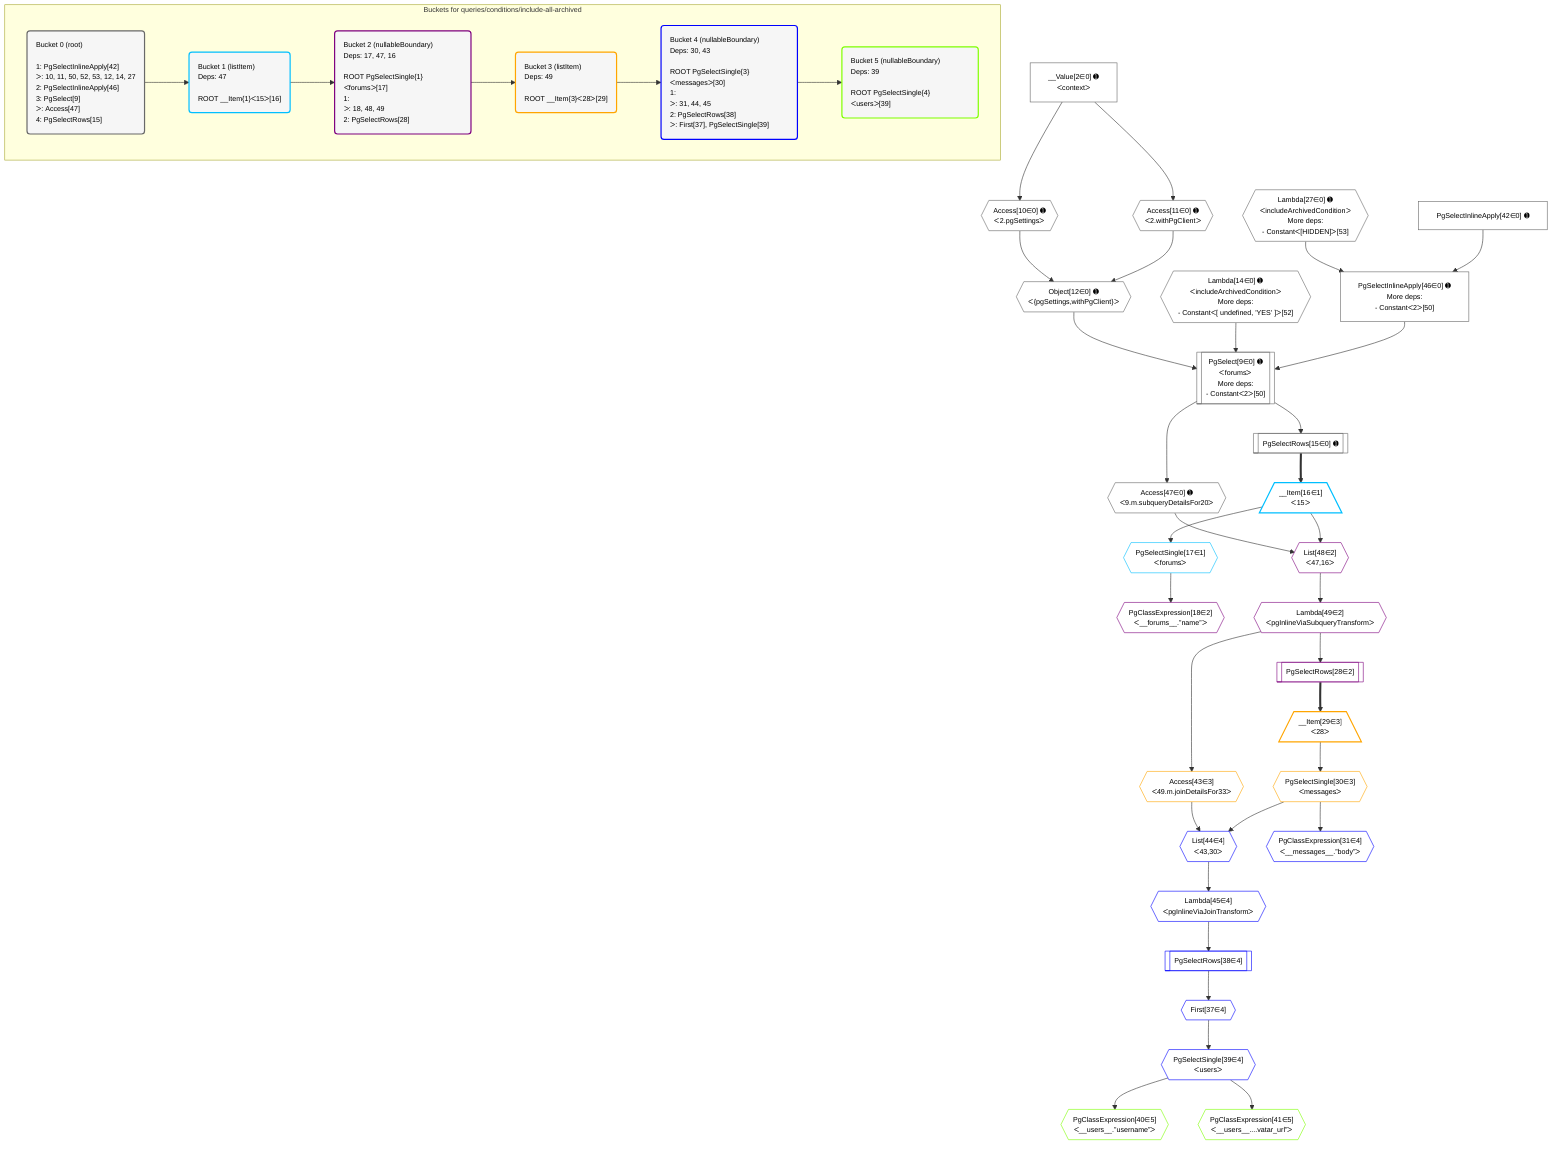 %%{init: {'themeVariables': { 'fontSize': '12px'}}}%%
graph TD
    classDef path fill:#eee,stroke:#000,color:#000
    classDef plan fill:#fff,stroke-width:1px,color:#000
    classDef itemplan fill:#fff,stroke-width:2px,color:#000
    classDef unbatchedplan fill:#dff,stroke-width:1px,color:#000
    classDef sideeffectplan fill:#fcc,stroke-width:2px,color:#000
    classDef bucket fill:#f6f6f6,color:#000,stroke-width:2px,text-align:left

    subgraph "Buckets for queries/conditions/include-all-archived"
    Bucket0("Bucket 0 (root)<br /><br />1: PgSelectInlineApply[42]<br />ᐳ: 10, 11, 50, 52, 53, 12, 14, 27<br />2: PgSelectInlineApply[46]<br />3: PgSelect[9]<br />ᐳ: Access[47]<br />4: PgSelectRows[15]"):::bucket
    Bucket1("Bucket 1 (listItem)<br />Deps: 47<br /><br />ROOT __Item{1}ᐸ15ᐳ[16]"):::bucket
    Bucket2("Bucket 2 (nullableBoundary)<br />Deps: 17, 47, 16<br /><br />ROOT PgSelectSingle{1}ᐸforumsᐳ[17]<br />1: <br />ᐳ: 18, 48, 49<br />2: PgSelectRows[28]"):::bucket
    Bucket3("Bucket 3 (listItem)<br />Deps: 49<br /><br />ROOT __Item{3}ᐸ28ᐳ[29]"):::bucket
    Bucket4("Bucket 4 (nullableBoundary)<br />Deps: 30, 43<br /><br />ROOT PgSelectSingle{3}ᐸmessagesᐳ[30]<br />1: <br />ᐳ: 31, 44, 45<br />2: PgSelectRows[38]<br />ᐳ: First[37], PgSelectSingle[39]"):::bucket
    Bucket5("Bucket 5 (nullableBoundary)<br />Deps: 39<br /><br />ROOT PgSelectSingle{4}ᐸusersᐳ[39]"):::bucket
    end
    Bucket0 --> Bucket1
    Bucket1 --> Bucket2
    Bucket2 --> Bucket3
    Bucket3 --> Bucket4
    Bucket4 --> Bucket5

    %% plan dependencies
    PgSelect9[["PgSelect[9∈0] ➊<br />ᐸforumsᐳ<br />More deps:<br />- Constantᐸ2ᐳ[50]"]]:::plan
    Object12{{"Object[12∈0] ➊<br />ᐸ{pgSettings,withPgClient}ᐳ"}}:::plan
    Lambda14{{"Lambda[14∈0] ➊<br />ᐸincludeArchivedConditionᐳ<br />More deps:<br />- Constantᐸ[ undefined, 'YES' ]ᐳ[52]"}}:::plan
    PgSelectInlineApply46["PgSelectInlineApply[46∈0] ➊<br />More deps:<br />- Constantᐸ2ᐳ[50]"]:::plan
    Object12 & Lambda14 & PgSelectInlineApply46 --> PgSelect9
    Lambda27{{"Lambda[27∈0] ➊<br />ᐸincludeArchivedConditionᐳ<br />More deps:<br />- Constantᐸ[HIDDEN]ᐳ[53]"}}:::plan
    PgSelectInlineApply42["PgSelectInlineApply[42∈0] ➊"]:::plan
    Lambda27 & PgSelectInlineApply42 --> PgSelectInlineApply46
    Access10{{"Access[10∈0] ➊<br />ᐸ2.pgSettingsᐳ"}}:::plan
    Access11{{"Access[11∈0] ➊<br />ᐸ2.withPgClientᐳ"}}:::plan
    Access10 & Access11 --> Object12
    __Value2["__Value[2∈0] ➊<br />ᐸcontextᐳ"]:::plan
    __Value2 --> Access10
    __Value2 --> Access11
    PgSelectRows15[["PgSelectRows[15∈0] ➊"]]:::plan
    PgSelect9 --> PgSelectRows15
    Access47{{"Access[47∈0] ➊<br />ᐸ9.m.subqueryDetailsFor20ᐳ"}}:::plan
    PgSelect9 --> Access47
    __Item16[/"__Item[16∈1]<br />ᐸ15ᐳ"\]:::itemplan
    PgSelectRows15 ==> __Item16
    PgSelectSingle17{{"PgSelectSingle[17∈1]<br />ᐸforumsᐳ"}}:::plan
    __Item16 --> PgSelectSingle17
    List48{{"List[48∈2]<br />ᐸ47,16ᐳ"}}:::plan
    Access47 & __Item16 --> List48
    PgClassExpression18{{"PgClassExpression[18∈2]<br />ᐸ__forums__.”name”ᐳ"}}:::plan
    PgSelectSingle17 --> PgClassExpression18
    PgSelectRows28[["PgSelectRows[28∈2]"]]:::plan
    Lambda49{{"Lambda[49∈2]<br />ᐸpgInlineViaSubqueryTransformᐳ"}}:::plan
    Lambda49 --> PgSelectRows28
    List48 --> Lambda49
    __Item29[/"__Item[29∈3]<br />ᐸ28ᐳ"\]:::itemplan
    PgSelectRows28 ==> __Item29
    PgSelectSingle30{{"PgSelectSingle[30∈3]<br />ᐸmessagesᐳ"}}:::plan
    __Item29 --> PgSelectSingle30
    Access43{{"Access[43∈3]<br />ᐸ49.m.joinDetailsFor33ᐳ"}}:::plan
    Lambda49 --> Access43
    List44{{"List[44∈4]<br />ᐸ43,30ᐳ"}}:::plan
    Access43 & PgSelectSingle30 --> List44
    PgClassExpression31{{"PgClassExpression[31∈4]<br />ᐸ__messages__.”body”ᐳ"}}:::plan
    PgSelectSingle30 --> PgClassExpression31
    First37{{"First[37∈4]"}}:::plan
    PgSelectRows38[["PgSelectRows[38∈4]"]]:::plan
    PgSelectRows38 --> First37
    Lambda45{{"Lambda[45∈4]<br />ᐸpgInlineViaJoinTransformᐳ"}}:::plan
    Lambda45 --> PgSelectRows38
    PgSelectSingle39{{"PgSelectSingle[39∈4]<br />ᐸusersᐳ"}}:::plan
    First37 --> PgSelectSingle39
    List44 --> Lambda45
    PgClassExpression40{{"PgClassExpression[40∈5]<br />ᐸ__users__.”username”ᐳ"}}:::plan
    PgSelectSingle39 --> PgClassExpression40
    PgClassExpression41{{"PgClassExpression[41∈5]<br />ᐸ__users__....vatar_url”ᐳ"}}:::plan
    PgSelectSingle39 --> PgClassExpression41

    %% define steps
    classDef bucket0 stroke:#696969
    class Bucket0,__Value2,PgSelect9,Access10,Access11,Object12,Lambda14,PgSelectRows15,Lambda27,PgSelectInlineApply42,PgSelectInlineApply46,Access47 bucket0
    classDef bucket1 stroke:#00bfff
    class Bucket1,__Item16,PgSelectSingle17 bucket1
    classDef bucket2 stroke:#7f007f
    class Bucket2,PgClassExpression18,PgSelectRows28,List48,Lambda49 bucket2
    classDef bucket3 stroke:#ffa500
    class Bucket3,__Item29,PgSelectSingle30,Access43 bucket3
    classDef bucket4 stroke:#0000ff
    class Bucket4,PgClassExpression31,First37,PgSelectRows38,PgSelectSingle39,List44,Lambda45 bucket4
    classDef bucket5 stroke:#7fff00
    class Bucket5,PgClassExpression40,PgClassExpression41 bucket5
